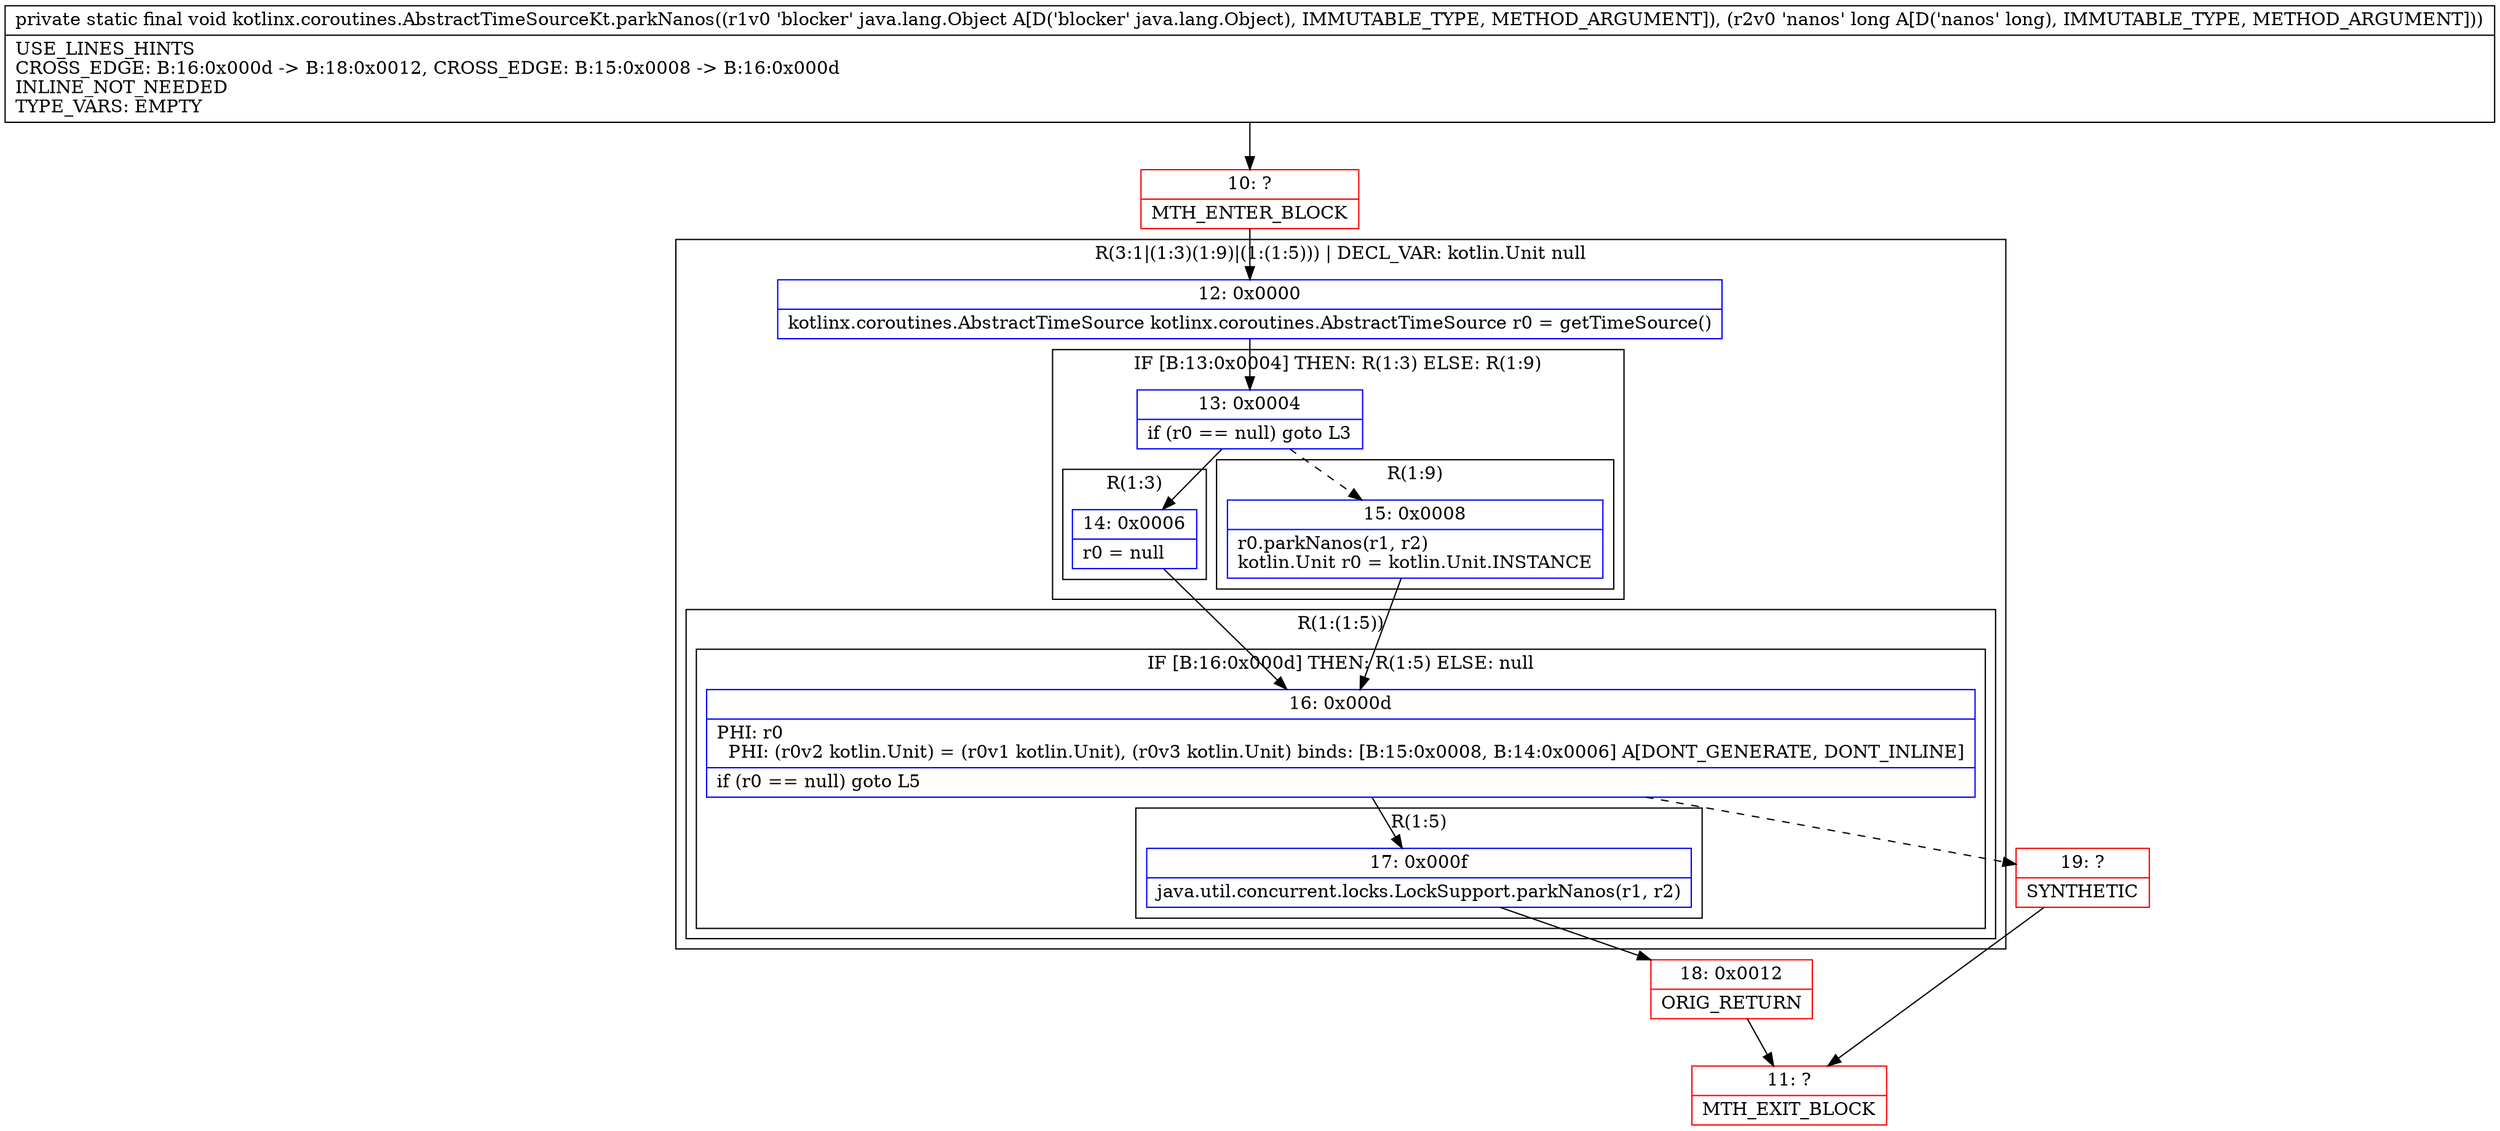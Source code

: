 digraph "CFG forkotlinx.coroutines.AbstractTimeSourceKt.parkNanos(Ljava\/lang\/Object;J)V" {
subgraph cluster_Region_1422758749 {
label = "R(3:1|(1:3)(1:9)|(1:(1:5))) | DECL_VAR: kotlin.Unit null\l";
node [shape=record,color=blue];
Node_12 [shape=record,label="{12\:\ 0x0000|kotlinx.coroutines.AbstractTimeSource kotlinx.coroutines.AbstractTimeSource r0 = getTimeSource()\l}"];
subgraph cluster_IfRegion_2034810213 {
label = "IF [B:13:0x0004] THEN: R(1:3) ELSE: R(1:9)";
node [shape=record,color=blue];
Node_13 [shape=record,label="{13\:\ 0x0004|if (r0 == null) goto L3\l}"];
subgraph cluster_Region_1853766124 {
label = "R(1:3)";
node [shape=record,color=blue];
Node_14 [shape=record,label="{14\:\ 0x0006|r0 = null\l}"];
}
subgraph cluster_Region_1125232343 {
label = "R(1:9)";
node [shape=record,color=blue];
Node_15 [shape=record,label="{15\:\ 0x0008|r0.parkNanos(r1, r2)\lkotlin.Unit r0 = kotlin.Unit.INSTANCE\l}"];
}
}
subgraph cluster_Region_760960128 {
label = "R(1:(1:5))";
node [shape=record,color=blue];
subgraph cluster_IfRegion_152741157 {
label = "IF [B:16:0x000d] THEN: R(1:5) ELSE: null";
node [shape=record,color=blue];
Node_16 [shape=record,label="{16\:\ 0x000d|PHI: r0 \l  PHI: (r0v2 kotlin.Unit) = (r0v1 kotlin.Unit), (r0v3 kotlin.Unit) binds: [B:15:0x0008, B:14:0x0006] A[DONT_GENERATE, DONT_INLINE]\l|if (r0 == null) goto L5\l}"];
subgraph cluster_Region_1088489535 {
label = "R(1:5)";
node [shape=record,color=blue];
Node_17 [shape=record,label="{17\:\ 0x000f|java.util.concurrent.locks.LockSupport.parkNanos(r1, r2)\l}"];
}
}
}
}
Node_10 [shape=record,color=red,label="{10\:\ ?|MTH_ENTER_BLOCK\l}"];
Node_18 [shape=record,color=red,label="{18\:\ 0x0012|ORIG_RETURN\l}"];
Node_11 [shape=record,color=red,label="{11\:\ ?|MTH_EXIT_BLOCK\l}"];
Node_19 [shape=record,color=red,label="{19\:\ ?|SYNTHETIC\l}"];
MethodNode[shape=record,label="{private static final void kotlinx.coroutines.AbstractTimeSourceKt.parkNanos((r1v0 'blocker' java.lang.Object A[D('blocker' java.lang.Object), IMMUTABLE_TYPE, METHOD_ARGUMENT]), (r2v0 'nanos' long A[D('nanos' long), IMMUTABLE_TYPE, METHOD_ARGUMENT]))  | USE_LINES_HINTS\lCROSS_EDGE: B:16:0x000d \-\> B:18:0x0012, CROSS_EDGE: B:15:0x0008 \-\> B:16:0x000d\lINLINE_NOT_NEEDED\lTYPE_VARS: EMPTY\l}"];
MethodNode -> Node_10;Node_12 -> Node_13;
Node_13 -> Node_14;
Node_13 -> Node_15[style=dashed];
Node_14 -> Node_16;
Node_15 -> Node_16;
Node_16 -> Node_17;
Node_16 -> Node_19[style=dashed];
Node_17 -> Node_18;
Node_10 -> Node_12;
Node_18 -> Node_11;
Node_19 -> Node_11;
}

